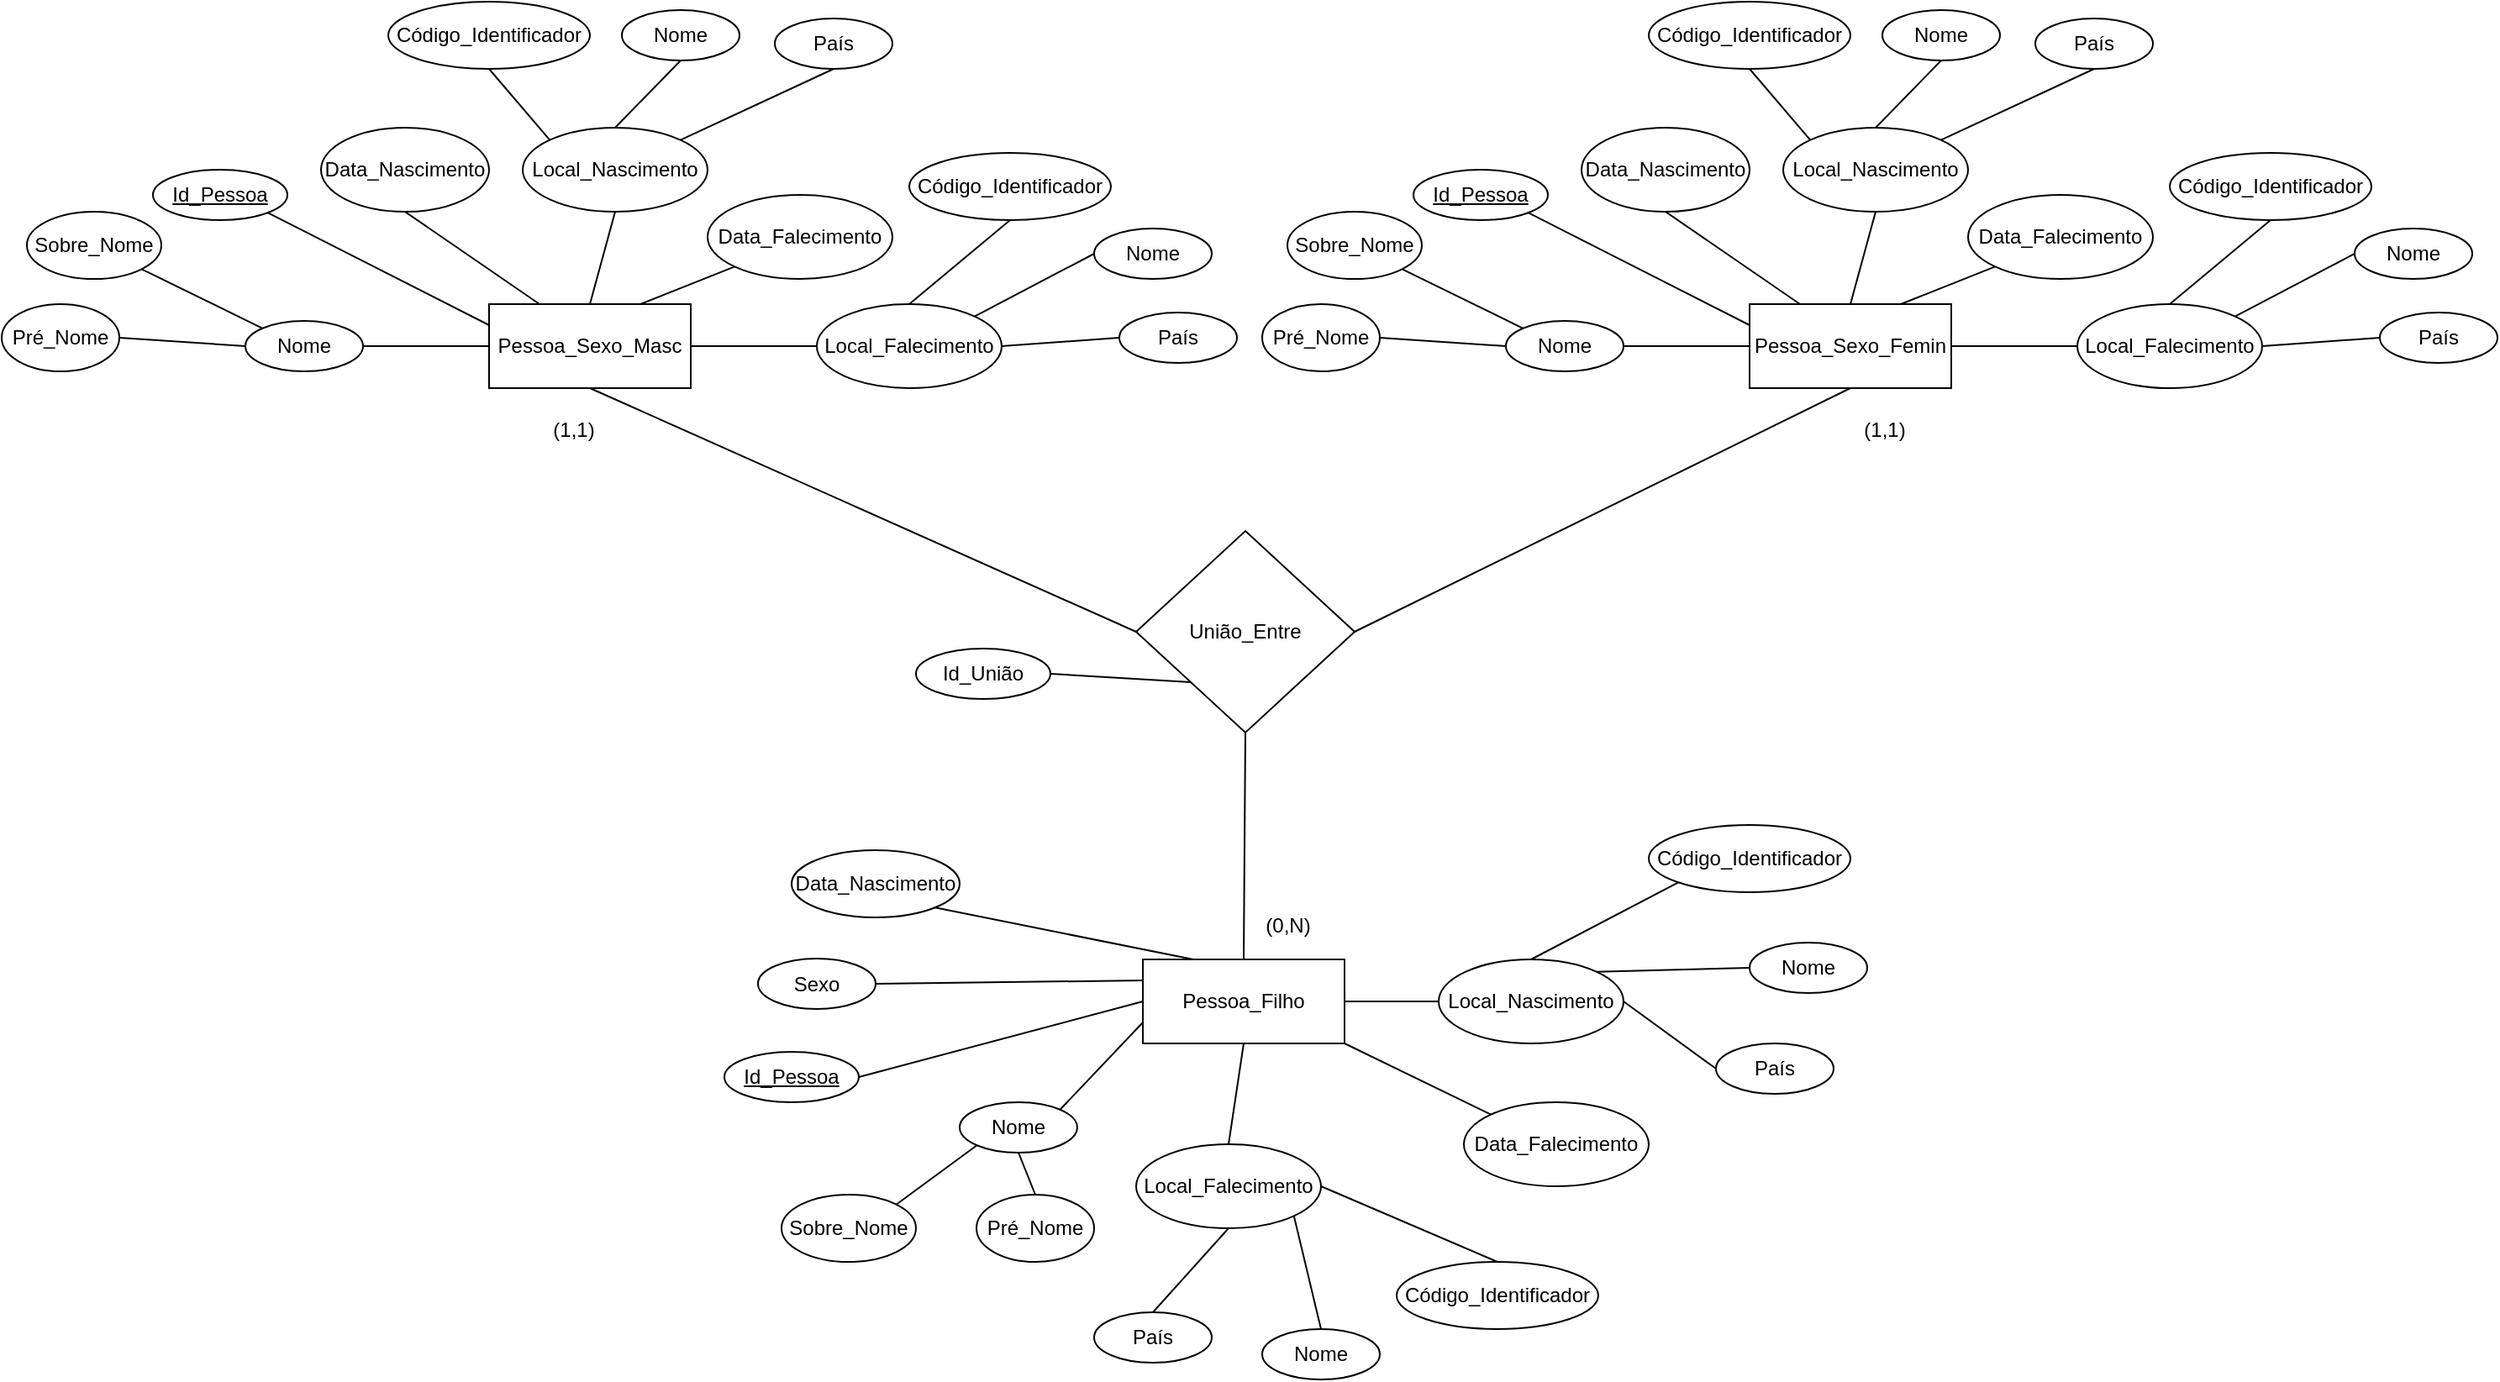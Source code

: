 <mxfile version="14.5.4" type="device"><diagram id="P9ySJI4O6M8KH9APyDvV" name="Page-1"><mxGraphModel dx="2889" dy="729" grid="1" gridSize="10" guides="1" tooltips="1" connect="1" arrows="1" fold="1" page="1" pageScale="1" pageWidth="827" pageHeight="1169" math="0" shadow="0"><root><mxCell id="0"/><mxCell id="1" parent="0"/><mxCell id="nT-3fMK71HSuF7J-Esa0-1" value="Pessoa_Sexo_Femin" style="rounded=0;whiteSpace=wrap;html=1;" parent="1" vertex="1"><mxGeometry x="300" y="195" width="120" height="50" as="geometry"/></mxCell><mxCell id="nT-3fMK71HSuF7J-Esa0-2" value="Pré_Nome" style="ellipse;whiteSpace=wrap;html=1;" parent="1" vertex="1"><mxGeometry x="10" y="195" width="70" height="40" as="geometry"/></mxCell><mxCell id="nT-3fMK71HSuF7J-Esa0-3" value="Sobre_Nome" style="ellipse;whiteSpace=wrap;html=1;" parent="1" vertex="1"><mxGeometry x="25" y="140" width="80" height="40" as="geometry"/></mxCell><mxCell id="nT-3fMK71HSuF7J-Esa0-4" value="Data_Nascimento" style="ellipse;whiteSpace=wrap;html=1;" parent="1" vertex="1"><mxGeometry x="200" y="90" width="100" height="50" as="geometry"/></mxCell><mxCell id="nT-3fMK71HSuF7J-Esa0-5" value="Local_Nascimento" style="ellipse;whiteSpace=wrap;html=1;" parent="1" vertex="1"><mxGeometry x="320" y="90" width="110" height="50" as="geometry"/></mxCell><mxCell id="nT-3fMK71HSuF7J-Esa0-6" value="Data_Falecimento" style="ellipse;whiteSpace=wrap;html=1;" parent="1" vertex="1"><mxGeometry x="430" y="130" width="110" height="50" as="geometry"/></mxCell><mxCell id="nT-3fMK71HSuF7J-Esa0-7" value="Local_Falecimento" style="ellipse;whiteSpace=wrap;html=1;" parent="1" vertex="1"><mxGeometry x="495" y="195" width="110" height="50" as="geometry"/></mxCell><mxCell id="nT-3fMK71HSuF7J-Esa0-9" value="Código_Identificador" style="ellipse;whiteSpace=wrap;html=1;" parent="1" vertex="1"><mxGeometry x="240" y="15" width="120" height="40" as="geometry"/></mxCell><mxCell id="nT-3fMK71HSuF7J-Esa0-10" value="Nome" style="ellipse;whiteSpace=wrap;html=1;" parent="1" vertex="1"><mxGeometry x="379" y="20" width="70" height="30" as="geometry"/></mxCell><mxCell id="nT-3fMK71HSuF7J-Esa0-11" value="País" style="ellipse;whiteSpace=wrap;html=1;" parent="1" vertex="1"><mxGeometry x="470" y="25" width="70" height="30" as="geometry"/></mxCell><mxCell id="nT-3fMK71HSuF7J-Esa0-15" value="União_Entre" style="rhombus;whiteSpace=wrap;html=1;" parent="1" vertex="1"><mxGeometry x="-65" y="330" width="130" height="120" as="geometry"/></mxCell><mxCell id="nT-3fMK71HSuF7J-Esa0-23" value="" style="endArrow=none;html=1;entryX=0;entryY=1;entryDx=0;entryDy=0;exitX=0.75;exitY=0;exitDx=0;exitDy=0;" parent="1" source="nT-3fMK71HSuF7J-Esa0-1" target="nT-3fMK71HSuF7J-Esa0-6" edge="1"><mxGeometry width="50" height="50" relative="1" as="geometry"><mxPoint x="340" y="505" as="sourcePoint"/><mxPoint x="470" y="235" as="targetPoint"/></mxGeometry></mxCell><mxCell id="nT-3fMK71HSuF7J-Esa0-24" value="" style="endArrow=none;html=1;entryX=0.5;entryY=1;entryDx=0;entryDy=0;exitX=0.5;exitY=0;exitDx=0;exitDy=0;" parent="1" source="nT-3fMK71HSuF7J-Esa0-1" target="nT-3fMK71HSuF7J-Esa0-5" edge="1"><mxGeometry width="50" height="50" relative="1" as="geometry"><mxPoint x="340" y="505" as="sourcePoint"/><mxPoint x="390" y="455" as="targetPoint"/></mxGeometry></mxCell><mxCell id="nT-3fMK71HSuF7J-Esa0-25" value="" style="endArrow=none;html=1;entryX=0.5;entryY=1;entryDx=0;entryDy=0;exitX=0.25;exitY=0;exitDx=0;exitDy=0;" parent="1" source="nT-3fMK71HSuF7J-Esa0-1" target="nT-3fMK71HSuF7J-Esa0-4" edge="1"><mxGeometry width="50" height="50" relative="1" as="geometry"><mxPoint x="340" y="505" as="sourcePoint"/><mxPoint x="390" y="455" as="targetPoint"/></mxGeometry></mxCell><mxCell id="nT-3fMK71HSuF7J-Esa0-27" value="" style="endArrow=none;html=1;entryX=1;entryY=0.5;entryDx=0;entryDy=0;exitX=0;exitY=0.5;exitDx=0;exitDy=0;" parent="1" source="nT-3fMK71HSuF7J-Esa0-7" target="nT-3fMK71HSuF7J-Esa0-1" edge="1"><mxGeometry width="50" height="50" relative="1" as="geometry"><mxPoint x="530" y="225" as="sourcePoint"/><mxPoint x="390" y="455" as="targetPoint"/></mxGeometry></mxCell><mxCell id="nT-3fMK71HSuF7J-Esa0-28" value="Id_União" style="ellipse;whiteSpace=wrap;html=1;" parent="1" vertex="1"><mxGeometry x="-196" y="400" width="80" height="30" as="geometry"/></mxCell><mxCell id="nT-3fMK71HSuF7J-Esa0-29" value="" style="endArrow=none;html=1;entryX=1;entryY=0.5;entryDx=0;entryDy=0;exitX=0;exitY=1;exitDx=0;exitDy=0;" parent="1" source="nT-3fMK71HSuF7J-Esa0-15" target="nT-3fMK71HSuF7J-Esa0-28" edge="1"><mxGeometry width="50" height="50" relative="1" as="geometry"><mxPoint x="-33.5" y="490" as="sourcePoint"/><mxPoint x="-201" y="570" as="targetPoint"/></mxGeometry></mxCell><mxCell id="nT-3fMK71HSuF7J-Esa0-30" value="&lt;u&gt;Id_Pessoa&lt;/u&gt;" style="ellipse;whiteSpace=wrap;html=1;" parent="1" vertex="1"><mxGeometry x="100" y="115" width="80" height="30" as="geometry"/></mxCell><mxCell id="nT-3fMK71HSuF7J-Esa0-31" value="" style="endArrow=none;html=1;entryX=0;entryY=0.25;entryDx=0;entryDy=0;exitX=1;exitY=1;exitDx=0;exitDy=0;" parent="1" source="nT-3fMK71HSuF7J-Esa0-30" target="nT-3fMK71HSuF7J-Esa0-1" edge="1"><mxGeometry width="50" height="50" relative="1" as="geometry"><mxPoint x="340" y="505" as="sourcePoint"/><mxPoint x="390" y="455" as="targetPoint"/></mxGeometry></mxCell><mxCell id="Cbcad4fJAQ5OBvQSk6tI-1" value="Nome" style="ellipse;whiteSpace=wrap;html=1;" vertex="1" parent="1"><mxGeometry x="155" y="205" width="70" height="30" as="geometry"/></mxCell><mxCell id="Cbcad4fJAQ5OBvQSk6tI-2" value="" style="endArrow=none;html=1;entryX=0;entryY=0.5;entryDx=0;entryDy=0;exitX=1;exitY=0.5;exitDx=0;exitDy=0;" edge="1" parent="1" source="nT-3fMK71HSuF7J-Esa0-2" target="Cbcad4fJAQ5OBvQSk6tI-1"><mxGeometry width="50" height="50" relative="1" as="geometry"><mxPoint x="270" y="400" as="sourcePoint"/><mxPoint x="320" y="350" as="targetPoint"/></mxGeometry></mxCell><mxCell id="Cbcad4fJAQ5OBvQSk6tI-3" value="" style="endArrow=none;html=1;entryX=0;entryY=0;entryDx=0;entryDy=0;exitX=1;exitY=1;exitDx=0;exitDy=0;" edge="1" parent="1" source="nT-3fMK71HSuF7J-Esa0-3" target="Cbcad4fJAQ5OBvQSk6tI-1"><mxGeometry width="50" height="50" relative="1" as="geometry"><mxPoint x="270" y="400" as="sourcePoint"/><mxPoint x="320" y="350" as="targetPoint"/></mxGeometry></mxCell><mxCell id="Cbcad4fJAQ5OBvQSk6tI-4" value="" style="endArrow=none;html=1;entryX=0;entryY=0.5;entryDx=0;entryDy=0;exitX=1;exitY=0.5;exitDx=0;exitDy=0;" edge="1" parent="1" source="Cbcad4fJAQ5OBvQSk6tI-1" target="nT-3fMK71HSuF7J-Esa0-1"><mxGeometry width="50" height="50" relative="1" as="geometry"><mxPoint x="270" y="400" as="sourcePoint"/><mxPoint x="320" y="350" as="targetPoint"/></mxGeometry></mxCell><mxCell id="Cbcad4fJAQ5OBvQSk6tI-5" value="Código_Identificador" style="ellipse;whiteSpace=wrap;html=1;" vertex="1" parent="1"><mxGeometry x="550" y="105" width="120" height="40" as="geometry"/></mxCell><mxCell id="Cbcad4fJAQ5OBvQSk6tI-6" value="Nome" style="ellipse;whiteSpace=wrap;html=1;" vertex="1" parent="1"><mxGeometry x="660" y="150" width="70" height="30" as="geometry"/></mxCell><mxCell id="Cbcad4fJAQ5OBvQSk6tI-7" value="País" style="ellipse;whiteSpace=wrap;html=1;" vertex="1" parent="1"><mxGeometry x="675" y="200" width="70" height="30" as="geometry"/></mxCell><mxCell id="Cbcad4fJAQ5OBvQSk6tI-8" value="" style="endArrow=none;html=1;entryX=0;entryY=0.5;entryDx=0;entryDy=0;exitX=1;exitY=0.5;exitDx=0;exitDy=0;" edge="1" parent="1" source="nT-3fMK71HSuF7J-Esa0-7" target="Cbcad4fJAQ5OBvQSk6tI-7"><mxGeometry width="50" height="50" relative="1" as="geometry"><mxPoint x="370" y="380" as="sourcePoint"/><mxPoint x="420" y="330" as="targetPoint"/></mxGeometry></mxCell><mxCell id="Cbcad4fJAQ5OBvQSk6tI-9" value="" style="endArrow=none;html=1;entryX=0;entryY=0.5;entryDx=0;entryDy=0;exitX=1;exitY=0;exitDx=0;exitDy=0;" edge="1" parent="1" source="nT-3fMK71HSuF7J-Esa0-7" target="Cbcad4fJAQ5OBvQSk6tI-6"><mxGeometry width="50" height="50" relative="1" as="geometry"><mxPoint x="370" y="380" as="sourcePoint"/><mxPoint x="420" y="330" as="targetPoint"/></mxGeometry></mxCell><mxCell id="Cbcad4fJAQ5OBvQSk6tI-10" value="" style="endArrow=none;html=1;entryX=0.5;entryY=1;entryDx=0;entryDy=0;exitX=0.5;exitY=0;exitDx=0;exitDy=0;" edge="1" parent="1" source="nT-3fMK71HSuF7J-Esa0-7" target="Cbcad4fJAQ5OBvQSk6tI-5"><mxGeometry width="50" height="50" relative="1" as="geometry"><mxPoint x="370" y="380" as="sourcePoint"/><mxPoint x="420" y="330" as="targetPoint"/></mxGeometry></mxCell><mxCell id="Cbcad4fJAQ5OBvQSk6tI-11" value="" style="endArrow=none;html=1;entryX=0.5;entryY=1;entryDx=0;entryDy=0;exitX=1;exitY=0;exitDx=0;exitDy=0;" edge="1" parent="1" source="nT-3fMK71HSuF7J-Esa0-5" target="nT-3fMK71HSuF7J-Esa0-11"><mxGeometry width="50" height="50" relative="1" as="geometry"><mxPoint x="370" y="380" as="sourcePoint"/><mxPoint x="420" y="330" as="targetPoint"/></mxGeometry></mxCell><mxCell id="Cbcad4fJAQ5OBvQSk6tI-12" value="" style="endArrow=none;html=1;entryX=0.5;entryY=1;entryDx=0;entryDy=0;exitX=0.5;exitY=0;exitDx=0;exitDy=0;" edge="1" parent="1" source="nT-3fMK71HSuF7J-Esa0-5" target="nT-3fMK71HSuF7J-Esa0-10"><mxGeometry width="50" height="50" relative="1" as="geometry"><mxPoint x="370" y="380" as="sourcePoint"/><mxPoint x="420" y="330" as="targetPoint"/></mxGeometry></mxCell><mxCell id="Cbcad4fJAQ5OBvQSk6tI-13" value="" style="endArrow=none;html=1;entryX=0.5;entryY=1;entryDx=0;entryDy=0;exitX=0;exitY=0;exitDx=0;exitDy=0;" edge="1" parent="1" source="nT-3fMK71HSuF7J-Esa0-5" target="nT-3fMK71HSuF7J-Esa0-9"><mxGeometry width="50" height="50" relative="1" as="geometry"><mxPoint x="370" y="380" as="sourcePoint"/><mxPoint x="420" y="330" as="targetPoint"/></mxGeometry></mxCell><mxCell id="Cbcad4fJAQ5OBvQSk6tI-14" value="Pessoa_Sexo_Masc" style="rounded=0;whiteSpace=wrap;html=1;" vertex="1" parent="1"><mxGeometry x="-450" y="195" width="120" height="50" as="geometry"/></mxCell><mxCell id="Cbcad4fJAQ5OBvQSk6tI-15" value="Pré_Nome" style="ellipse;whiteSpace=wrap;html=1;" vertex="1" parent="1"><mxGeometry x="-740" y="195" width="70" height="40" as="geometry"/></mxCell><mxCell id="Cbcad4fJAQ5OBvQSk6tI-16" value="Sobre_Nome" style="ellipse;whiteSpace=wrap;html=1;" vertex="1" parent="1"><mxGeometry x="-725" y="140" width="80" height="40" as="geometry"/></mxCell><mxCell id="Cbcad4fJAQ5OBvQSk6tI-17" value="Data_Nascimento" style="ellipse;whiteSpace=wrap;html=1;" vertex="1" parent="1"><mxGeometry x="-550" y="90" width="100" height="50" as="geometry"/></mxCell><mxCell id="Cbcad4fJAQ5OBvQSk6tI-18" value="Local_Nascimento" style="ellipse;whiteSpace=wrap;html=1;" vertex="1" parent="1"><mxGeometry x="-430" y="90" width="110" height="50" as="geometry"/></mxCell><mxCell id="Cbcad4fJAQ5OBvQSk6tI-19" value="Data_Falecimento" style="ellipse;whiteSpace=wrap;html=1;" vertex="1" parent="1"><mxGeometry x="-320" y="130" width="110" height="50" as="geometry"/></mxCell><mxCell id="Cbcad4fJAQ5OBvQSk6tI-20" value="Local_Falecimento" style="ellipse;whiteSpace=wrap;html=1;" vertex="1" parent="1"><mxGeometry x="-255" y="195" width="110" height="50" as="geometry"/></mxCell><mxCell id="Cbcad4fJAQ5OBvQSk6tI-21" value="Código_Identificador" style="ellipse;whiteSpace=wrap;html=1;" vertex="1" parent="1"><mxGeometry x="-510" y="15" width="120" height="40" as="geometry"/></mxCell><mxCell id="Cbcad4fJAQ5OBvQSk6tI-22" value="Nome" style="ellipse;whiteSpace=wrap;html=1;" vertex="1" parent="1"><mxGeometry x="-371" y="20" width="70" height="30" as="geometry"/></mxCell><mxCell id="Cbcad4fJAQ5OBvQSk6tI-23" value="País" style="ellipse;whiteSpace=wrap;html=1;" vertex="1" parent="1"><mxGeometry x="-280" y="25" width="70" height="30" as="geometry"/></mxCell><mxCell id="Cbcad4fJAQ5OBvQSk6tI-24" value="" style="endArrow=none;html=1;entryX=0;entryY=1;entryDx=0;entryDy=0;exitX=0.75;exitY=0;exitDx=0;exitDy=0;" edge="1" parent="1" source="Cbcad4fJAQ5OBvQSk6tI-14" target="Cbcad4fJAQ5OBvQSk6tI-19"><mxGeometry width="50" height="50" relative="1" as="geometry"><mxPoint x="-410" y="505" as="sourcePoint"/><mxPoint x="-280" y="235" as="targetPoint"/></mxGeometry></mxCell><mxCell id="Cbcad4fJAQ5OBvQSk6tI-25" value="" style="endArrow=none;html=1;entryX=0.5;entryY=1;entryDx=0;entryDy=0;exitX=0.5;exitY=0;exitDx=0;exitDy=0;" edge="1" parent="1" source="Cbcad4fJAQ5OBvQSk6tI-14" target="Cbcad4fJAQ5OBvQSk6tI-18"><mxGeometry width="50" height="50" relative="1" as="geometry"><mxPoint x="-410" y="505" as="sourcePoint"/><mxPoint x="-360" y="455" as="targetPoint"/></mxGeometry></mxCell><mxCell id="Cbcad4fJAQ5OBvQSk6tI-26" value="" style="endArrow=none;html=1;entryX=0.5;entryY=1;entryDx=0;entryDy=0;exitX=0.25;exitY=0;exitDx=0;exitDy=0;" edge="1" parent="1" source="Cbcad4fJAQ5OBvQSk6tI-14" target="Cbcad4fJAQ5OBvQSk6tI-17"><mxGeometry width="50" height="50" relative="1" as="geometry"><mxPoint x="-410" y="505" as="sourcePoint"/><mxPoint x="-360" y="455" as="targetPoint"/></mxGeometry></mxCell><mxCell id="Cbcad4fJAQ5OBvQSk6tI-27" value="" style="endArrow=none;html=1;entryX=1;entryY=0.5;entryDx=0;entryDy=0;exitX=0;exitY=0.5;exitDx=0;exitDy=0;" edge="1" parent="1" source="Cbcad4fJAQ5OBvQSk6tI-20" target="Cbcad4fJAQ5OBvQSk6tI-14"><mxGeometry width="50" height="50" relative="1" as="geometry"><mxPoint x="-220" y="225" as="sourcePoint"/><mxPoint x="-360" y="455" as="targetPoint"/></mxGeometry></mxCell><mxCell id="Cbcad4fJAQ5OBvQSk6tI-28" value="&lt;u&gt;Id_Pessoa&lt;/u&gt;" style="ellipse;whiteSpace=wrap;html=1;" vertex="1" parent="1"><mxGeometry x="-650" y="115" width="80" height="30" as="geometry"/></mxCell><mxCell id="Cbcad4fJAQ5OBvQSk6tI-29" value="" style="endArrow=none;html=1;entryX=0;entryY=0.25;entryDx=0;entryDy=0;exitX=1;exitY=1;exitDx=0;exitDy=0;" edge="1" parent="1" source="Cbcad4fJAQ5OBvQSk6tI-28" target="Cbcad4fJAQ5OBvQSk6tI-14"><mxGeometry width="50" height="50" relative="1" as="geometry"><mxPoint x="-410" y="505" as="sourcePoint"/><mxPoint x="-360" y="455" as="targetPoint"/></mxGeometry></mxCell><mxCell id="Cbcad4fJAQ5OBvQSk6tI-30" value="Nome" style="ellipse;whiteSpace=wrap;html=1;" vertex="1" parent="1"><mxGeometry x="-595" y="205" width="70" height="30" as="geometry"/></mxCell><mxCell id="Cbcad4fJAQ5OBvQSk6tI-31" value="" style="endArrow=none;html=1;entryX=0;entryY=0.5;entryDx=0;entryDy=0;exitX=1;exitY=0.5;exitDx=0;exitDy=0;" edge="1" parent="1" source="Cbcad4fJAQ5OBvQSk6tI-15" target="Cbcad4fJAQ5OBvQSk6tI-30"><mxGeometry width="50" height="50" relative="1" as="geometry"><mxPoint x="-480" y="400" as="sourcePoint"/><mxPoint x="-430" y="350" as="targetPoint"/></mxGeometry></mxCell><mxCell id="Cbcad4fJAQ5OBvQSk6tI-32" value="" style="endArrow=none;html=1;entryX=0;entryY=0;entryDx=0;entryDy=0;exitX=1;exitY=1;exitDx=0;exitDy=0;" edge="1" parent="1" source="Cbcad4fJAQ5OBvQSk6tI-16" target="Cbcad4fJAQ5OBvQSk6tI-30"><mxGeometry width="50" height="50" relative="1" as="geometry"><mxPoint x="-480" y="400" as="sourcePoint"/><mxPoint x="-430" y="350" as="targetPoint"/></mxGeometry></mxCell><mxCell id="Cbcad4fJAQ5OBvQSk6tI-33" value="" style="endArrow=none;html=1;entryX=0;entryY=0.5;entryDx=0;entryDy=0;exitX=1;exitY=0.5;exitDx=0;exitDy=0;" edge="1" parent="1" source="Cbcad4fJAQ5OBvQSk6tI-30" target="Cbcad4fJAQ5OBvQSk6tI-14"><mxGeometry width="50" height="50" relative="1" as="geometry"><mxPoint x="-480" y="400" as="sourcePoint"/><mxPoint x="-430" y="350" as="targetPoint"/></mxGeometry></mxCell><mxCell id="Cbcad4fJAQ5OBvQSk6tI-34" value="Código_Identificador" style="ellipse;whiteSpace=wrap;html=1;" vertex="1" parent="1"><mxGeometry x="-200" y="105" width="120" height="40" as="geometry"/></mxCell><mxCell id="Cbcad4fJAQ5OBvQSk6tI-35" value="Nome" style="ellipse;whiteSpace=wrap;html=1;" vertex="1" parent="1"><mxGeometry x="-90" y="150" width="70" height="30" as="geometry"/></mxCell><mxCell id="Cbcad4fJAQ5OBvQSk6tI-36" value="País" style="ellipse;whiteSpace=wrap;html=1;" vertex="1" parent="1"><mxGeometry x="-75" y="200" width="70" height="30" as="geometry"/></mxCell><mxCell id="Cbcad4fJAQ5OBvQSk6tI-37" value="" style="endArrow=none;html=1;entryX=0;entryY=0.5;entryDx=0;entryDy=0;exitX=1;exitY=0.5;exitDx=0;exitDy=0;" edge="1" parent="1" source="Cbcad4fJAQ5OBvQSk6tI-20" target="Cbcad4fJAQ5OBvQSk6tI-36"><mxGeometry width="50" height="50" relative="1" as="geometry"><mxPoint x="-380" y="380" as="sourcePoint"/><mxPoint x="-330" y="330" as="targetPoint"/></mxGeometry></mxCell><mxCell id="Cbcad4fJAQ5OBvQSk6tI-38" value="" style="endArrow=none;html=1;entryX=0;entryY=0.5;entryDx=0;entryDy=0;exitX=1;exitY=0;exitDx=0;exitDy=0;" edge="1" parent="1" source="Cbcad4fJAQ5OBvQSk6tI-20" target="Cbcad4fJAQ5OBvQSk6tI-35"><mxGeometry width="50" height="50" relative="1" as="geometry"><mxPoint x="-380" y="380" as="sourcePoint"/><mxPoint x="-330" y="330" as="targetPoint"/></mxGeometry></mxCell><mxCell id="Cbcad4fJAQ5OBvQSk6tI-39" value="" style="endArrow=none;html=1;entryX=0.5;entryY=1;entryDx=0;entryDy=0;exitX=0.5;exitY=0;exitDx=0;exitDy=0;" edge="1" parent="1" source="Cbcad4fJAQ5OBvQSk6tI-20" target="Cbcad4fJAQ5OBvQSk6tI-34"><mxGeometry width="50" height="50" relative="1" as="geometry"><mxPoint x="-380" y="380" as="sourcePoint"/><mxPoint x="-330" y="330" as="targetPoint"/></mxGeometry></mxCell><mxCell id="Cbcad4fJAQ5OBvQSk6tI-40" value="" style="endArrow=none;html=1;entryX=0.5;entryY=1;entryDx=0;entryDy=0;exitX=1;exitY=0;exitDx=0;exitDy=0;" edge="1" parent="1" source="Cbcad4fJAQ5OBvQSk6tI-18" target="Cbcad4fJAQ5OBvQSk6tI-23"><mxGeometry width="50" height="50" relative="1" as="geometry"><mxPoint x="-380" y="380" as="sourcePoint"/><mxPoint x="-330" y="330" as="targetPoint"/></mxGeometry></mxCell><mxCell id="Cbcad4fJAQ5OBvQSk6tI-41" value="" style="endArrow=none;html=1;entryX=0.5;entryY=1;entryDx=0;entryDy=0;exitX=0.5;exitY=0;exitDx=0;exitDy=0;" edge="1" parent="1" source="Cbcad4fJAQ5OBvQSk6tI-18" target="Cbcad4fJAQ5OBvQSk6tI-22"><mxGeometry width="50" height="50" relative="1" as="geometry"><mxPoint x="-380" y="380" as="sourcePoint"/><mxPoint x="-330" y="330" as="targetPoint"/></mxGeometry></mxCell><mxCell id="Cbcad4fJAQ5OBvQSk6tI-42" value="" style="endArrow=none;html=1;entryX=0.5;entryY=1;entryDx=0;entryDy=0;exitX=0;exitY=0;exitDx=0;exitDy=0;" edge="1" parent="1" source="Cbcad4fJAQ5OBvQSk6tI-18" target="Cbcad4fJAQ5OBvQSk6tI-21"><mxGeometry width="50" height="50" relative="1" as="geometry"><mxPoint x="-380" y="380" as="sourcePoint"/><mxPoint x="-330" y="330" as="targetPoint"/></mxGeometry></mxCell><mxCell id="Cbcad4fJAQ5OBvQSk6tI-43" value="" style="endArrow=none;html=1;entryX=0.5;entryY=1;entryDx=0;entryDy=0;exitX=0;exitY=0.5;exitDx=0;exitDy=0;" edge="1" parent="1" source="nT-3fMK71HSuF7J-Esa0-15" target="Cbcad4fJAQ5OBvQSk6tI-14"><mxGeometry width="50" height="50" relative="1" as="geometry"><mxPoint x="20" y="430" as="sourcePoint"/><mxPoint x="70" y="380" as="targetPoint"/></mxGeometry></mxCell><mxCell id="Cbcad4fJAQ5OBvQSk6tI-44" value="" style="endArrow=none;html=1;entryX=0.5;entryY=1;entryDx=0;entryDy=0;exitX=1;exitY=0.5;exitDx=0;exitDy=0;" edge="1" parent="1" source="nT-3fMK71HSuF7J-Esa0-15" target="nT-3fMK71HSuF7J-Esa0-1"><mxGeometry width="50" height="50" relative="1" as="geometry"><mxPoint x="20" y="430" as="sourcePoint"/><mxPoint x="70" y="380" as="targetPoint"/></mxGeometry></mxCell><mxCell id="Cbcad4fJAQ5OBvQSk6tI-45" value="Pessoa_Filho" style="rounded=0;whiteSpace=wrap;html=1;" vertex="1" parent="1"><mxGeometry x="-61" y="585" width="120" height="50" as="geometry"/></mxCell><mxCell id="Cbcad4fJAQ5OBvQSk6tI-46" value="Pré_Nome" style="ellipse;whiteSpace=wrap;html=1;" vertex="1" parent="1"><mxGeometry x="-160" y="725" width="70" height="40" as="geometry"/></mxCell><mxCell id="Cbcad4fJAQ5OBvQSk6tI-47" value="Sobre_Nome" style="ellipse;whiteSpace=wrap;html=1;" vertex="1" parent="1"><mxGeometry x="-276" y="725" width="80" height="40" as="geometry"/></mxCell><mxCell id="Cbcad4fJAQ5OBvQSk6tI-48" value="Data_Nascimento" style="ellipse;whiteSpace=wrap;html=1;" vertex="1" parent="1"><mxGeometry x="-270" y="520" width="100" height="40" as="geometry"/></mxCell><mxCell id="Cbcad4fJAQ5OBvQSk6tI-49" value="Local_Nascimento" style="ellipse;whiteSpace=wrap;html=1;" vertex="1" parent="1"><mxGeometry x="115" y="585" width="110" height="50" as="geometry"/></mxCell><mxCell id="Cbcad4fJAQ5OBvQSk6tI-50" value="Data_Falecimento" style="ellipse;whiteSpace=wrap;html=1;" vertex="1" parent="1"><mxGeometry x="130" y="670" width="110" height="50" as="geometry"/></mxCell><mxCell id="Cbcad4fJAQ5OBvQSk6tI-51" value="Local_Falecimento" style="ellipse;whiteSpace=wrap;html=1;" vertex="1" parent="1"><mxGeometry x="-65" y="695" width="110" height="50" as="geometry"/></mxCell><mxCell id="Cbcad4fJAQ5OBvQSk6tI-52" value="Código_Identificador" style="ellipse;whiteSpace=wrap;html=1;" vertex="1" parent="1"><mxGeometry x="240" y="505" width="120" height="40" as="geometry"/></mxCell><mxCell id="Cbcad4fJAQ5OBvQSk6tI-53" value="Nome" style="ellipse;whiteSpace=wrap;html=1;" vertex="1" parent="1"><mxGeometry x="300" y="575" width="70" height="30" as="geometry"/></mxCell><mxCell id="Cbcad4fJAQ5OBvQSk6tI-54" value="País" style="ellipse;whiteSpace=wrap;html=1;" vertex="1" parent="1"><mxGeometry x="280" y="635" width="70" height="30" as="geometry"/></mxCell><mxCell id="Cbcad4fJAQ5OBvQSk6tI-59" value="&lt;u&gt;Id_Pessoa&lt;/u&gt;" style="ellipse;whiteSpace=wrap;html=1;" vertex="1" parent="1"><mxGeometry x="-310" y="640" width="80" height="30" as="geometry"/></mxCell><mxCell id="Cbcad4fJAQ5OBvQSk6tI-61" value="Nome" style="ellipse;whiteSpace=wrap;html=1;" vertex="1" parent="1"><mxGeometry x="-170" y="670" width="70" height="30" as="geometry"/></mxCell><mxCell id="Cbcad4fJAQ5OBvQSk6tI-62" value="" style="endArrow=none;html=1;entryX=0.5;entryY=1;entryDx=0;entryDy=0;exitX=0.5;exitY=0;exitDx=0;exitDy=0;" edge="1" parent="1" source="Cbcad4fJAQ5OBvQSk6tI-46" target="Cbcad4fJAQ5OBvQSk6tI-61"><mxGeometry width="50" height="50" relative="1" as="geometry"><mxPoint x="319" y="990" as="sourcePoint"/><mxPoint x="369" y="940" as="targetPoint"/></mxGeometry></mxCell><mxCell id="Cbcad4fJAQ5OBvQSk6tI-63" value="" style="endArrow=none;html=1;entryX=0;entryY=1;entryDx=0;entryDy=0;exitX=1;exitY=0;exitDx=0;exitDy=0;" edge="1" parent="1" source="Cbcad4fJAQ5OBvQSk6tI-47" target="Cbcad4fJAQ5OBvQSk6tI-61"><mxGeometry width="50" height="50" relative="1" as="geometry"><mxPoint x="319" y="990" as="sourcePoint"/><mxPoint x="369" y="940" as="targetPoint"/></mxGeometry></mxCell><mxCell id="Cbcad4fJAQ5OBvQSk6tI-65" value="Código_Identificador" style="ellipse;whiteSpace=wrap;html=1;" vertex="1" parent="1"><mxGeometry x="90" y="765" width="120" height="40" as="geometry"/></mxCell><mxCell id="Cbcad4fJAQ5OBvQSk6tI-66" value="Nome" style="ellipse;whiteSpace=wrap;html=1;" vertex="1" parent="1"><mxGeometry x="10" y="805" width="70" height="30" as="geometry"/></mxCell><mxCell id="Cbcad4fJAQ5OBvQSk6tI-67" value="País" style="ellipse;whiteSpace=wrap;html=1;" vertex="1" parent="1"><mxGeometry x="-90" y="795" width="70" height="30" as="geometry"/></mxCell><mxCell id="Cbcad4fJAQ5OBvQSk6tI-68" value="" style="endArrow=none;html=1;entryX=0.5;entryY=0;entryDx=0;entryDy=0;exitX=0.5;exitY=1;exitDx=0;exitDy=0;" edge="1" parent="1" source="Cbcad4fJAQ5OBvQSk6tI-51" target="Cbcad4fJAQ5OBvQSk6tI-67"><mxGeometry width="50" height="50" relative="1" as="geometry"><mxPoint x="419" y="970" as="sourcePoint"/><mxPoint x="469" y="920" as="targetPoint"/></mxGeometry></mxCell><mxCell id="Cbcad4fJAQ5OBvQSk6tI-69" value="" style="endArrow=none;html=1;entryX=0.5;entryY=0;entryDx=0;entryDy=0;exitX=1;exitY=1;exitDx=0;exitDy=0;" edge="1" parent="1" source="Cbcad4fJAQ5OBvQSk6tI-51" target="Cbcad4fJAQ5OBvQSk6tI-66"><mxGeometry width="50" height="50" relative="1" as="geometry"><mxPoint x="419" y="970" as="sourcePoint"/><mxPoint x="469" y="920" as="targetPoint"/></mxGeometry></mxCell><mxCell id="Cbcad4fJAQ5OBvQSk6tI-70" value="" style="endArrow=none;html=1;entryX=0.5;entryY=0;entryDx=0;entryDy=0;exitX=1;exitY=0.5;exitDx=0;exitDy=0;" edge="1" parent="1" source="Cbcad4fJAQ5OBvQSk6tI-51" target="Cbcad4fJAQ5OBvQSk6tI-65"><mxGeometry width="50" height="50" relative="1" as="geometry"><mxPoint x="419" y="970" as="sourcePoint"/><mxPoint x="469" y="920" as="targetPoint"/></mxGeometry></mxCell><mxCell id="Cbcad4fJAQ5OBvQSk6tI-71" value="" style="endArrow=none;html=1;entryX=0;entryY=0.5;entryDx=0;entryDy=0;exitX=1;exitY=0.5;exitDx=0;exitDy=0;" edge="1" parent="1" source="Cbcad4fJAQ5OBvQSk6tI-49" target="Cbcad4fJAQ5OBvQSk6tI-54"><mxGeometry width="50" height="50" relative="1" as="geometry"><mxPoint x="419" y="970" as="sourcePoint"/><mxPoint x="469" y="920" as="targetPoint"/></mxGeometry></mxCell><mxCell id="Cbcad4fJAQ5OBvQSk6tI-72" value="" style="endArrow=none;html=1;entryX=0;entryY=0.5;entryDx=0;entryDy=0;exitX=1;exitY=0;exitDx=0;exitDy=0;" edge="1" parent="1" source="Cbcad4fJAQ5OBvQSk6tI-49" target="Cbcad4fJAQ5OBvQSk6tI-53"><mxGeometry width="50" height="50" relative="1" as="geometry"><mxPoint x="419" y="970" as="sourcePoint"/><mxPoint x="469" y="920" as="targetPoint"/></mxGeometry></mxCell><mxCell id="Cbcad4fJAQ5OBvQSk6tI-73" value="" style="endArrow=none;html=1;entryX=0;entryY=1;entryDx=0;entryDy=0;exitX=0.5;exitY=0;exitDx=0;exitDy=0;" edge="1" parent="1" source="Cbcad4fJAQ5OBvQSk6tI-49" target="Cbcad4fJAQ5OBvQSk6tI-52"><mxGeometry width="50" height="50" relative="1" as="geometry"><mxPoint x="419" y="970" as="sourcePoint"/><mxPoint x="469" y="920" as="targetPoint"/></mxGeometry></mxCell><mxCell id="Cbcad4fJAQ5OBvQSk6tI-74" value="Sexo" style="ellipse;whiteSpace=wrap;html=1;" vertex="1" parent="1"><mxGeometry x="-290" y="584.5" width="70" height="30" as="geometry"/></mxCell><mxCell id="Cbcad4fJAQ5OBvQSk6tI-77" value="" style="endArrow=none;html=1;entryX=0.5;entryY=1;entryDx=0;entryDy=0;exitX=0.5;exitY=0;exitDx=0;exitDy=0;" edge="1" parent="1" source="Cbcad4fJAQ5OBvQSk6tI-45" target="nT-3fMK71HSuF7J-Esa0-15"><mxGeometry width="50" height="50" relative="1" as="geometry"><mxPoint x="19" y="690" as="sourcePoint"/><mxPoint x="-1" y="490" as="targetPoint"/></mxGeometry></mxCell><mxCell id="Cbcad4fJAQ5OBvQSk6tI-79" value="" style="endArrow=none;html=1;entryX=0;entryY=0;entryDx=0;entryDy=0;exitX=1;exitY=1;exitDx=0;exitDy=0;" edge="1" parent="1" source="Cbcad4fJAQ5OBvQSk6tI-45" target="Cbcad4fJAQ5OBvQSk6tI-50"><mxGeometry width="50" height="50" relative="1" as="geometry"><mxPoint x="19" y="655" as="sourcePoint"/><mxPoint x="69" y="605" as="targetPoint"/></mxGeometry></mxCell><mxCell id="Cbcad4fJAQ5OBvQSk6tI-80" value="" style="endArrow=none;html=1;entryX=0;entryY=0.5;entryDx=0;entryDy=0;exitX=1;exitY=0.5;exitDx=0;exitDy=0;" edge="1" parent="1" source="Cbcad4fJAQ5OBvQSk6tI-45" target="Cbcad4fJAQ5OBvQSk6tI-49"><mxGeometry width="50" height="50" relative="1" as="geometry"><mxPoint x="19" y="655" as="sourcePoint"/><mxPoint x="69" y="605" as="targetPoint"/></mxGeometry></mxCell><mxCell id="Cbcad4fJAQ5OBvQSk6tI-81" value="" style="endArrow=none;html=1;entryX=1;entryY=1;entryDx=0;entryDy=0;" edge="1" parent="1" target="Cbcad4fJAQ5OBvQSk6tI-48"><mxGeometry width="50" height="50" relative="1" as="geometry"><mxPoint x="-31" y="585" as="sourcePoint"/><mxPoint x="69" y="605" as="targetPoint"/></mxGeometry></mxCell><mxCell id="Cbcad4fJAQ5OBvQSk6tI-82" value="" style="endArrow=none;html=1;entryX=1;entryY=0.5;entryDx=0;entryDy=0;exitX=0;exitY=0.25;exitDx=0;exitDy=0;" edge="1" parent="1" source="Cbcad4fJAQ5OBvQSk6tI-45" target="Cbcad4fJAQ5OBvQSk6tI-74"><mxGeometry width="50" height="50" relative="1" as="geometry"><mxPoint x="19" y="655" as="sourcePoint"/><mxPoint x="69" y="605" as="targetPoint"/></mxGeometry></mxCell><mxCell id="Cbcad4fJAQ5OBvQSk6tI-83" value="" style="endArrow=none;html=1;entryX=1;entryY=0;entryDx=0;entryDy=0;exitX=0;exitY=0.75;exitDx=0;exitDy=0;" edge="1" parent="1" source="Cbcad4fJAQ5OBvQSk6tI-45" target="Cbcad4fJAQ5OBvQSk6tI-61"><mxGeometry width="50" height="50" relative="1" as="geometry"><mxPoint x="19" y="655" as="sourcePoint"/><mxPoint x="69" y="605" as="targetPoint"/></mxGeometry></mxCell><mxCell id="Cbcad4fJAQ5OBvQSk6tI-84" value="" style="endArrow=none;html=1;entryX=1;entryY=0.5;entryDx=0;entryDy=0;exitX=0;exitY=0.5;exitDx=0;exitDy=0;" edge="1" parent="1" source="Cbcad4fJAQ5OBvQSk6tI-45" target="Cbcad4fJAQ5OBvQSk6tI-59"><mxGeometry width="50" height="50" relative="1" as="geometry"><mxPoint x="19" y="655" as="sourcePoint"/><mxPoint x="69" y="605" as="targetPoint"/></mxGeometry></mxCell><mxCell id="Cbcad4fJAQ5OBvQSk6tI-86" value="" style="endArrow=none;html=1;entryX=0.5;entryY=0;entryDx=0;entryDy=0;exitX=0.5;exitY=1;exitDx=0;exitDy=0;" edge="1" parent="1" source="Cbcad4fJAQ5OBvQSk6tI-45" target="Cbcad4fJAQ5OBvQSk6tI-51"><mxGeometry width="50" height="50" relative="1" as="geometry"><mxPoint x="19" y="655" as="sourcePoint"/><mxPoint x="69" y="605" as="targetPoint"/></mxGeometry></mxCell><mxCell id="Cbcad4fJAQ5OBvQSk6tI-91" value="(0,N)" style="text;html=1;align=center;verticalAlign=middle;resizable=0;points=[];autosize=1;" vertex="1" parent="1"><mxGeometry x="5" y="555" width="40" height="20" as="geometry"/></mxCell><mxCell id="Cbcad4fJAQ5OBvQSk6tI-96" value="(1,1)" style="text;html=1;align=center;verticalAlign=middle;resizable=0;points=[];autosize=1;" vertex="1" parent="1"><mxGeometry x="-420" y="260" width="40" height="20" as="geometry"/></mxCell><mxCell id="Cbcad4fJAQ5OBvQSk6tI-97" value="(1,1)" style="text;html=1;align=center;verticalAlign=middle;resizable=0;points=[];autosize=1;" vertex="1" parent="1"><mxGeometry x="360" y="260" width="40" height="20" as="geometry"/></mxCell></root></mxGraphModel></diagram></mxfile>